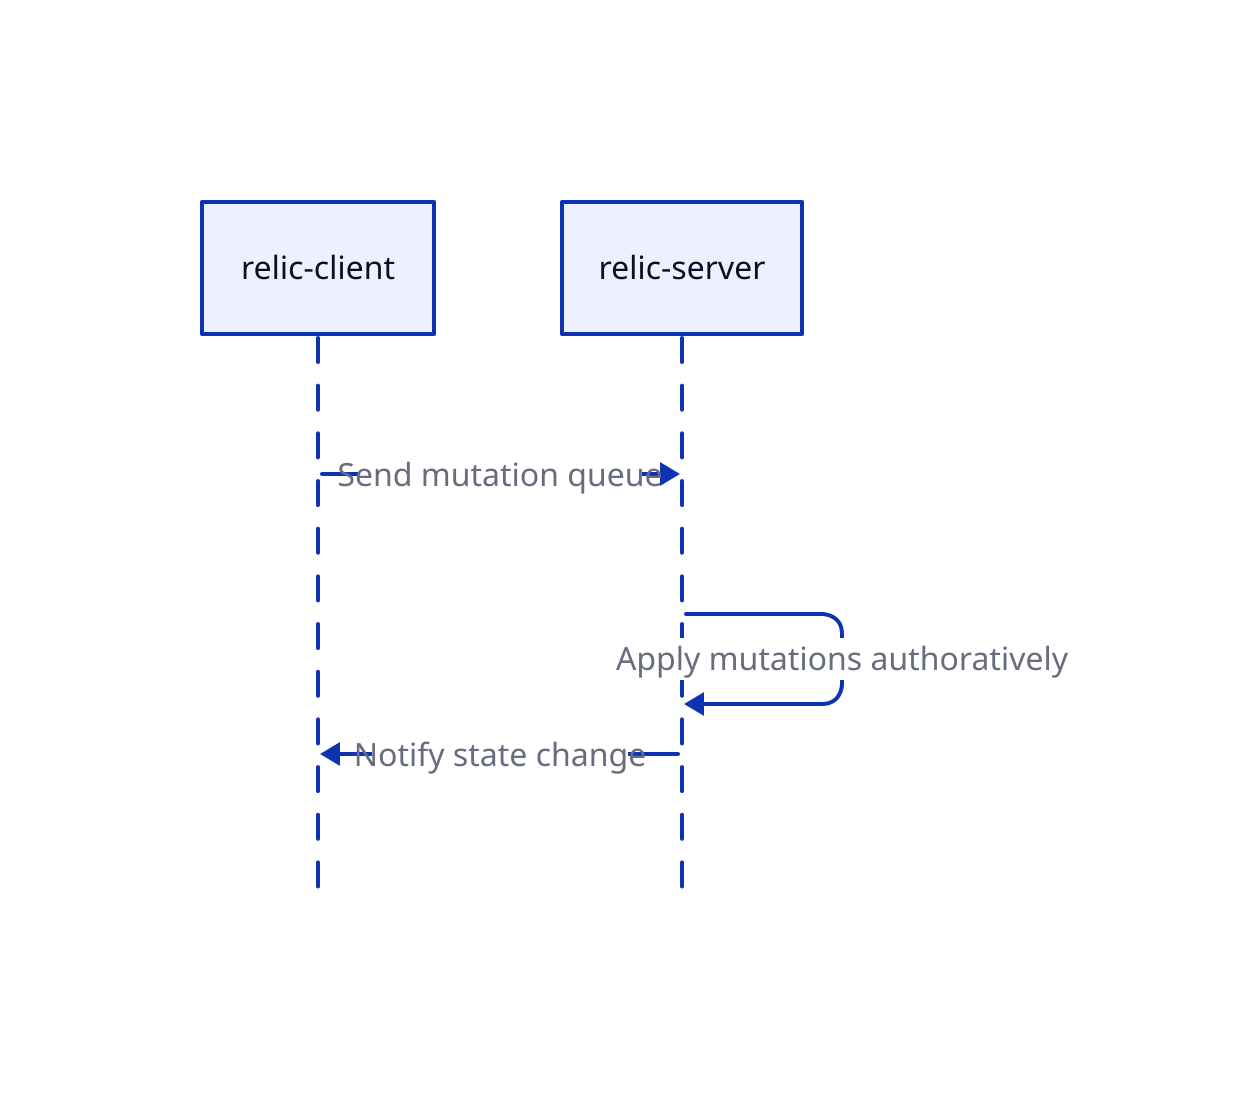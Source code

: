 shape: sequence_diagram
client: relic-client
server: relic-server

client -> server: Send mutation queue
server -> server: Apply mutations authoratively
server -> client: Notify state change
